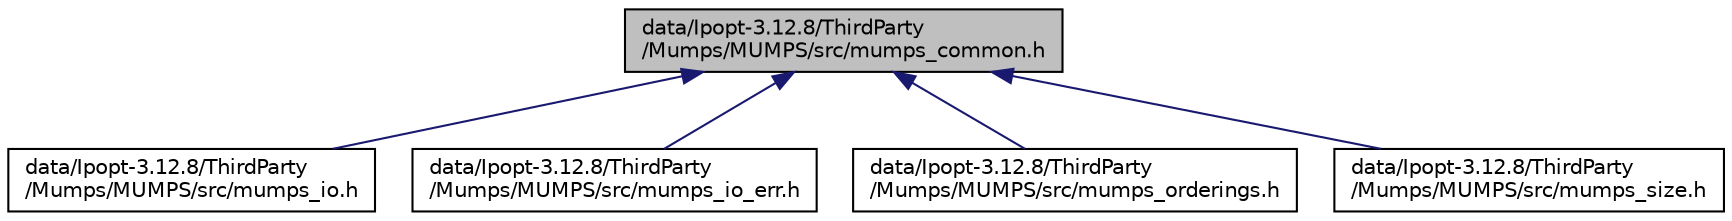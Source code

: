 digraph "data/Ipopt-3.12.8/ThirdParty/Mumps/MUMPS/src/mumps_common.h"
{
  edge [fontname="Helvetica",fontsize="10",labelfontname="Helvetica",labelfontsize="10"];
  node [fontname="Helvetica",fontsize="10",shape=record];
  Node1 [label="data/Ipopt-3.12.8/ThirdParty\l/Mumps/MUMPS/src/mumps_common.h",height=0.2,width=0.4,color="black", fillcolor="grey75", style="filled" fontcolor="black"];
  Node1 -> Node2 [dir="back",color="midnightblue",fontsize="10",style="solid",fontname="Helvetica"];
  Node2 [label="data/Ipopt-3.12.8/ThirdParty\l/Mumps/MUMPS/src/mumps_io.h",height=0.2,width=0.4,color="black", fillcolor="white", style="filled",URL="$mumps__io_8h.html"];
  Node1 -> Node3 [dir="back",color="midnightblue",fontsize="10",style="solid",fontname="Helvetica"];
  Node3 [label="data/Ipopt-3.12.8/ThirdParty\l/Mumps/MUMPS/src/mumps_io_err.h",height=0.2,width=0.4,color="black", fillcolor="white", style="filled",URL="$mumps__io__err_8h.html"];
  Node1 -> Node4 [dir="back",color="midnightblue",fontsize="10",style="solid",fontname="Helvetica"];
  Node4 [label="data/Ipopt-3.12.8/ThirdParty\l/Mumps/MUMPS/src/mumps_orderings.h",height=0.2,width=0.4,color="black", fillcolor="white", style="filled",URL="$mumps__orderings_8h.html"];
  Node1 -> Node5 [dir="back",color="midnightblue",fontsize="10",style="solid",fontname="Helvetica"];
  Node5 [label="data/Ipopt-3.12.8/ThirdParty\l/Mumps/MUMPS/src/mumps_size.h",height=0.2,width=0.4,color="black", fillcolor="white", style="filled",URL="$mumps__size_8h.html"];
}
